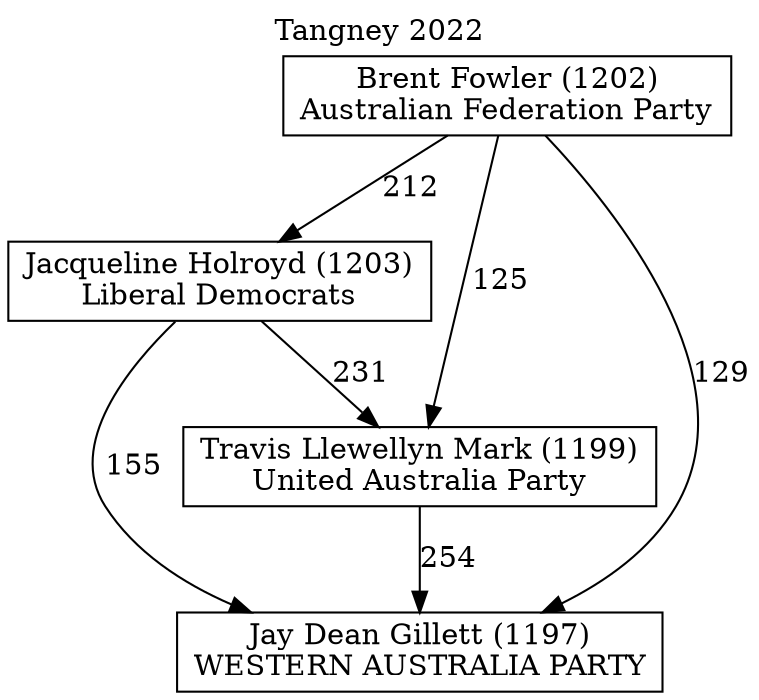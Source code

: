 // House preference flow
digraph "Jay Dean Gillett (1197)_Tangney_2022" {
	graph [label="Tangney 2022" labelloc=t mclimit=10]
	node [shape=box]
	"Jacqueline Holroyd (1203)" [label="Jacqueline Holroyd (1203)
Liberal Democrats"]
	"Travis Llewellyn Mark (1199)" [label="Travis Llewellyn Mark (1199)
United Australia Party"]
	"Brent Fowler (1202)" [label="Brent Fowler (1202)
Australian Federation Party"]
	"Jay Dean Gillett (1197)" [label="Jay Dean Gillett (1197)
WESTERN AUSTRALIA PARTY"]
	"Travis Llewellyn Mark (1199)" -> "Jay Dean Gillett (1197)" [label=254]
	"Jacqueline Holroyd (1203)" -> "Jay Dean Gillett (1197)" [label=155]
	"Brent Fowler (1202)" -> "Jay Dean Gillett (1197)" [label=129]
	"Brent Fowler (1202)" -> "Jacqueline Holroyd (1203)" [label=212]
	"Brent Fowler (1202)" -> "Travis Llewellyn Mark (1199)" [label=125]
	"Jacqueline Holroyd (1203)" -> "Travis Llewellyn Mark (1199)" [label=231]
}
